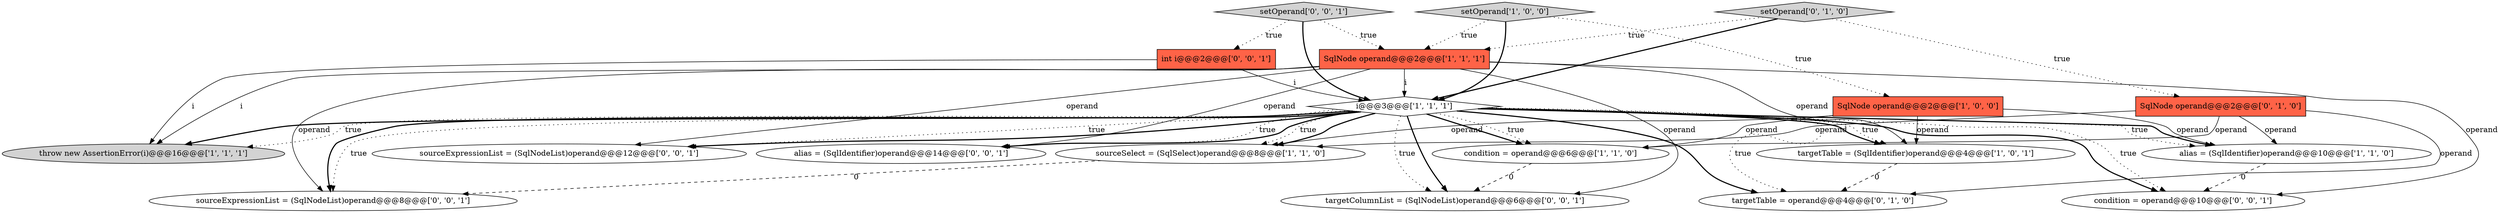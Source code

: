 digraph {
3 [style = filled, label = "SqlNode operand@@@2@@@['1', '1', '1']", fillcolor = tomato, shape = box image = "AAA0AAABBB1BBB"];
8 [style = filled, label = "setOperand['1', '0', '0']", fillcolor = lightgray, shape = diamond image = "AAA0AAABBB1BBB"];
9 [style = filled, label = "SqlNode operand@@@2@@@['0', '1', '0']", fillcolor = tomato, shape = box image = "AAA0AAABBB2BBB"];
17 [style = filled, label = "targetColumnList = (SqlNodeList)operand@@@6@@@['0', '0', '1']", fillcolor = white, shape = ellipse image = "AAA0AAABBB3BBB"];
0 [style = filled, label = "targetTable = (SqlIdentifier)operand@@@4@@@['1', '0', '1']", fillcolor = white, shape = ellipse image = "AAA0AAABBB1BBB"];
11 [style = filled, label = "targetTable = operand@@@4@@@['0', '1', '0']", fillcolor = white, shape = ellipse image = "AAA1AAABBB2BBB"];
12 [style = filled, label = "condition = operand@@@10@@@['0', '0', '1']", fillcolor = white, shape = ellipse image = "AAA0AAABBB3BBB"];
18 [style = filled, label = "setOperand['0', '0', '1']", fillcolor = lightgray, shape = diamond image = "AAA0AAABBB3BBB"];
7 [style = filled, label = "alias = (SqlIdentifier)operand@@@10@@@['1', '1', '0']", fillcolor = white, shape = ellipse image = "AAA0AAABBB1BBB"];
13 [style = filled, label = "int i@@@2@@@['0', '0', '1']", fillcolor = tomato, shape = box image = "AAA0AAABBB3BBB"];
5 [style = filled, label = "throw new AssertionError(i)@@@16@@@['1', '1', '1']", fillcolor = lightgray, shape = ellipse image = "AAA0AAABBB1BBB"];
14 [style = filled, label = "sourceExpressionList = (SqlNodeList)operand@@@8@@@['0', '0', '1']", fillcolor = white, shape = ellipse image = "AAA0AAABBB3BBB"];
16 [style = filled, label = "sourceExpressionList = (SqlNodeList)operand@@@12@@@['0', '0', '1']", fillcolor = white, shape = ellipse image = "AAA0AAABBB3BBB"];
4 [style = filled, label = "i@@@3@@@['1', '1', '1']", fillcolor = white, shape = diamond image = "AAA0AAABBB1BBB"];
10 [style = filled, label = "setOperand['0', '1', '0']", fillcolor = lightgray, shape = diamond image = "AAA0AAABBB2BBB"];
6 [style = filled, label = "condition = operand@@@6@@@['1', '1', '0']", fillcolor = white, shape = ellipse image = "AAA0AAABBB1BBB"];
2 [style = filled, label = "sourceSelect = (SqlSelect)operand@@@8@@@['1', '1', '0']", fillcolor = white, shape = ellipse image = "AAA0AAABBB1BBB"];
1 [style = filled, label = "SqlNode operand@@@2@@@['1', '0', '0']", fillcolor = tomato, shape = box image = "AAA0AAABBB1BBB"];
15 [style = filled, label = "alias = (SqlIdentifier)operand@@@14@@@['0', '0', '1']", fillcolor = white, shape = ellipse image = "AAA0AAABBB3BBB"];
13->4 [style = solid, label="i"];
4->6 [style = bold, label=""];
1->2 [style = solid, label="operand"];
18->3 [style = dotted, label="true"];
4->7 [style = bold, label=""];
9->7 [style = solid, label="operand"];
10->3 [style = dotted, label="true"];
4->16 [style = dotted, label="true"];
8->4 [style = bold, label=""];
4->16 [style = bold, label=""];
4->12 [style = dotted, label="true"];
1->0 [style = solid, label="operand"];
4->7 [style = dotted, label="true"];
4->11 [style = bold, label=""];
3->14 [style = solid, label="operand"];
4->5 [style = bold, label=""];
3->16 [style = solid, label="operand"];
4->11 [style = dotted, label="true"];
13->5 [style = solid, label="i"];
3->4 [style = solid, label="i"];
4->17 [style = bold, label=""];
4->17 [style = dotted, label="true"];
6->17 [style = dashed, label="0"];
3->17 [style = solid, label="operand"];
4->0 [style = dotted, label="true"];
4->2 [style = bold, label=""];
18->13 [style = dotted, label="true"];
9->6 [style = solid, label="operand"];
3->0 [style = solid, label="operand"];
4->15 [style = dotted, label="true"];
3->15 [style = solid, label="operand"];
0->11 [style = dashed, label="0"];
2->14 [style = dashed, label="0"];
10->4 [style = bold, label=""];
1->6 [style = solid, label="operand"];
3->5 [style = solid, label="i"];
4->14 [style = dotted, label="true"];
9->11 [style = solid, label="operand"];
7->12 [style = dashed, label="0"];
4->12 [style = bold, label=""];
4->14 [style = bold, label=""];
4->5 [style = dotted, label="true"];
8->3 [style = dotted, label="true"];
1->7 [style = solid, label="operand"];
3->12 [style = solid, label="operand"];
4->15 [style = bold, label=""];
4->6 [style = dotted, label="true"];
8->1 [style = dotted, label="true"];
9->2 [style = solid, label="operand"];
10->9 [style = dotted, label="true"];
4->0 [style = bold, label=""];
18->4 [style = bold, label=""];
4->2 [style = dotted, label="true"];
}
